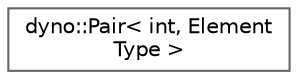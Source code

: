 digraph "Graphical Class Hierarchy"
{
 // LATEX_PDF_SIZE
  bgcolor="transparent";
  edge [fontname=Helvetica,fontsize=10,labelfontname=Helvetica,labelfontsize=10];
  node [fontname=Helvetica,fontsize=10,shape=box,height=0.2,width=0.4];
  rankdir="LR";
  Node0 [id="Node000000",label="dyno::Pair\< int, Element\lType \>",height=0.2,width=0.4,color="grey40", fillcolor="white", style="filled",URL="$classdyno_1_1_pair.html",tooltip=" "];
}
